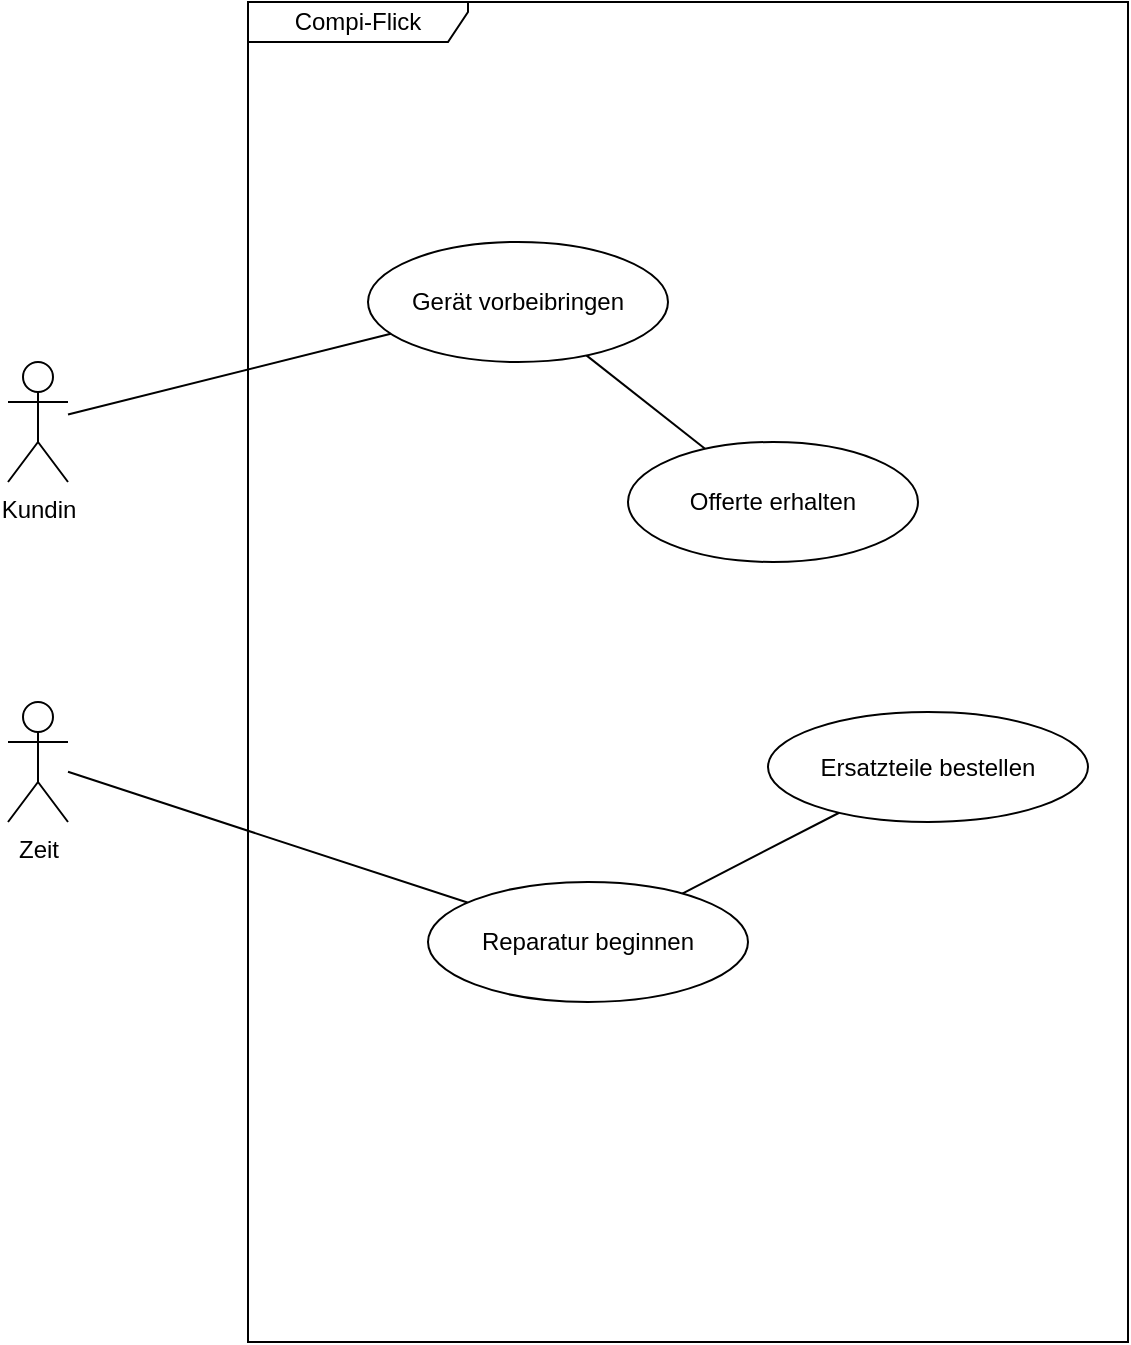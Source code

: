 <mxfile version="13.6.6" type="github">
  <diagram id="21VgOU-teF4cOT1An5-7" name="Page-1">
    <mxGraphModel dx="1422" dy="748" grid="1" gridSize="10" guides="1" tooltips="1" connect="1" arrows="1" fold="1" page="1" pageScale="1" pageWidth="850" pageHeight="1100" math="0" shadow="0">
      <root>
        <mxCell id="0" />
        <mxCell id="1" parent="0" />
        <mxCell id="9S1AJZHRasZA08K6zmYZ-1" value="Compi-Flick" style="shape=umlFrame;whiteSpace=wrap;html=1;width=110;height=20;" vertex="1" parent="1">
          <mxGeometry x="190" y="250" width="440" height="670" as="geometry" />
        </mxCell>
        <mxCell id="9S1AJZHRasZA08K6zmYZ-4" style="rounded=0;orthogonalLoop=1;jettySize=auto;html=1;endArrow=none;endFill=0;" edge="1" parent="1" source="9S1AJZHRasZA08K6zmYZ-2" target="9S1AJZHRasZA08K6zmYZ-3">
          <mxGeometry relative="1" as="geometry" />
        </mxCell>
        <mxCell id="9S1AJZHRasZA08K6zmYZ-2" value="Gerät vorbeibringen" style="ellipse;whiteSpace=wrap;html=1;" vertex="1" parent="1">
          <mxGeometry x="250" y="370" width="150" height="60" as="geometry" />
        </mxCell>
        <mxCell id="9S1AJZHRasZA08K6zmYZ-3" value="Offerte erhalten" style="ellipse;whiteSpace=wrap;html=1;" vertex="1" parent="1">
          <mxGeometry x="380" y="470" width="145" height="60" as="geometry" />
        </mxCell>
        <mxCell id="9S1AJZHRasZA08K6zmYZ-6" style="edgeStyle=none;rounded=0;orthogonalLoop=1;jettySize=auto;html=1;endArrow=none;endFill=0;" edge="1" parent="1" source="9S1AJZHRasZA08K6zmYZ-5" target="9S1AJZHRasZA08K6zmYZ-2">
          <mxGeometry relative="1" as="geometry" />
        </mxCell>
        <mxCell id="9S1AJZHRasZA08K6zmYZ-5" value="Kundin" style="shape=umlActor;verticalLabelPosition=bottom;verticalAlign=top;html=1;outlineConnect=0;" vertex="1" parent="1">
          <mxGeometry x="70" y="430" width="30" height="60" as="geometry" />
        </mxCell>
        <mxCell id="9S1AJZHRasZA08K6zmYZ-12" style="edgeStyle=none;rounded=0;orthogonalLoop=1;jettySize=auto;html=1;endArrow=none;endFill=0;" edge="1" parent="1" source="9S1AJZHRasZA08K6zmYZ-7" target="9S1AJZHRasZA08K6zmYZ-9">
          <mxGeometry relative="1" as="geometry" />
        </mxCell>
        <mxCell id="9S1AJZHRasZA08K6zmYZ-7" value="Zeit" style="shape=umlActor;verticalLabelPosition=bottom;verticalAlign=top;html=1;outlineConnect=0;" vertex="1" parent="1">
          <mxGeometry x="70" y="600" width="30" height="60" as="geometry" />
        </mxCell>
        <mxCell id="9S1AJZHRasZA08K6zmYZ-11" style="edgeStyle=none;rounded=0;orthogonalLoop=1;jettySize=auto;html=1;endArrow=none;endFill=0;" edge="1" parent="1" source="9S1AJZHRasZA08K6zmYZ-9" target="9S1AJZHRasZA08K6zmYZ-10">
          <mxGeometry relative="1" as="geometry" />
        </mxCell>
        <mxCell id="9S1AJZHRasZA08K6zmYZ-9" value="Reparatur beginnen" style="ellipse;whiteSpace=wrap;html=1;" vertex="1" parent="1">
          <mxGeometry x="280" y="690" width="160" height="60" as="geometry" />
        </mxCell>
        <mxCell id="9S1AJZHRasZA08K6zmYZ-10" value="Ersatzteile bestellen" style="ellipse;whiteSpace=wrap;html=1;" vertex="1" parent="1">
          <mxGeometry x="450" y="605" width="160" height="55" as="geometry" />
        </mxCell>
      </root>
    </mxGraphModel>
  </diagram>
</mxfile>
